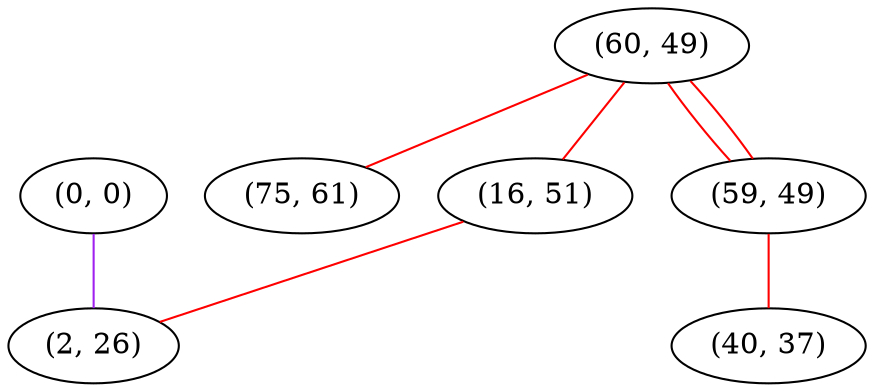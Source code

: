 graph "" {
"(0, 0)";
"(60, 49)";
"(75, 61)";
"(59, 49)";
"(16, 51)";
"(40, 37)";
"(2, 26)";
"(0, 0)" -- "(2, 26)"  [color=purple, key=0, weight=4];
"(60, 49)" -- "(16, 51)"  [color=red, key=0, weight=1];
"(60, 49)" -- "(59, 49)"  [color=red, key=0, weight=1];
"(60, 49)" -- "(59, 49)"  [color=red, key=1, weight=1];
"(60, 49)" -- "(75, 61)"  [color=red, key=0, weight=1];
"(59, 49)" -- "(40, 37)"  [color=red, key=0, weight=1];
"(16, 51)" -- "(2, 26)"  [color=red, key=0, weight=1];
}
